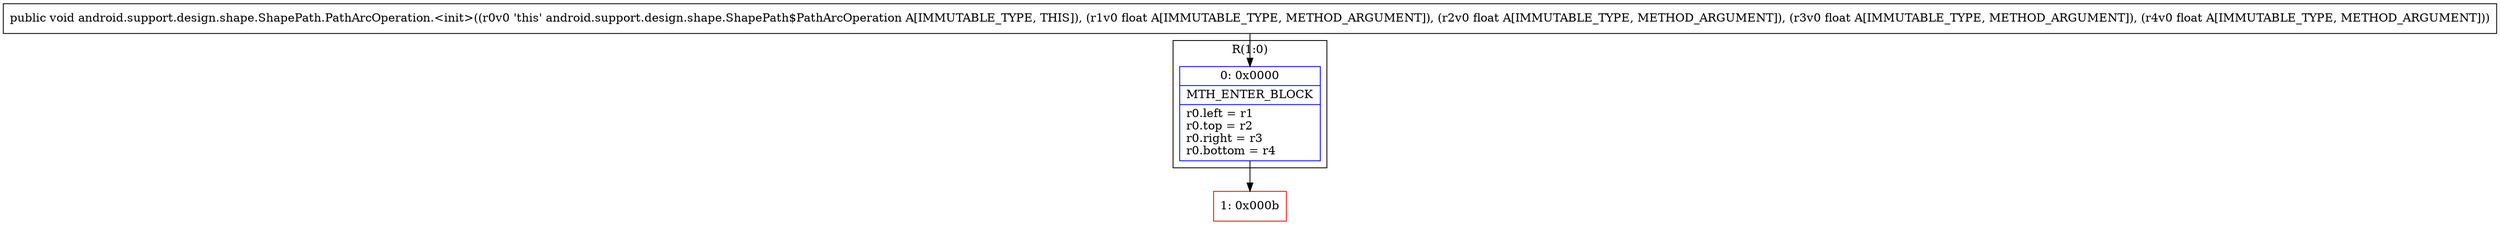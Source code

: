 digraph "CFG forandroid.support.design.shape.ShapePath.PathArcOperation.\<init\>(FFFF)V" {
subgraph cluster_Region_1605598750 {
label = "R(1:0)";
node [shape=record,color=blue];
Node_0 [shape=record,label="{0\:\ 0x0000|MTH_ENTER_BLOCK\l|r0.left = r1\lr0.top = r2\lr0.right = r3\lr0.bottom = r4\l}"];
}
Node_1 [shape=record,color=red,label="{1\:\ 0x000b}"];
MethodNode[shape=record,label="{public void android.support.design.shape.ShapePath.PathArcOperation.\<init\>((r0v0 'this' android.support.design.shape.ShapePath$PathArcOperation A[IMMUTABLE_TYPE, THIS]), (r1v0 float A[IMMUTABLE_TYPE, METHOD_ARGUMENT]), (r2v0 float A[IMMUTABLE_TYPE, METHOD_ARGUMENT]), (r3v0 float A[IMMUTABLE_TYPE, METHOD_ARGUMENT]), (r4v0 float A[IMMUTABLE_TYPE, METHOD_ARGUMENT])) }"];
MethodNode -> Node_0;
Node_0 -> Node_1;
}

